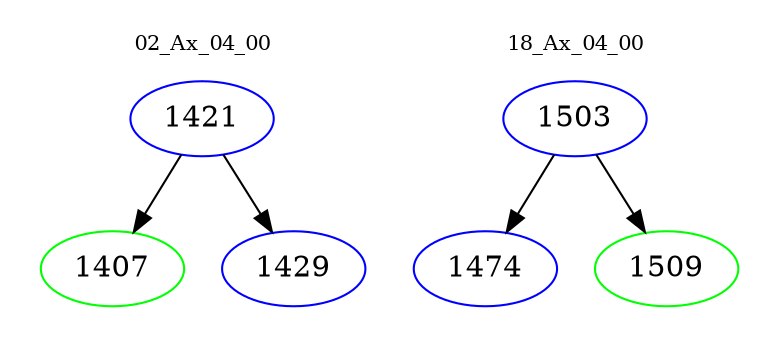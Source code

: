 digraph{
subgraph cluster_0 {
color = white
label = "02_Ax_04_00";
fontsize=10;
T0_1421 [label="1421", color="blue"]
T0_1421 -> T0_1407 [color="black"]
T0_1407 [label="1407", color="green"]
T0_1421 -> T0_1429 [color="black"]
T0_1429 [label="1429", color="blue"]
}
subgraph cluster_1 {
color = white
label = "18_Ax_04_00";
fontsize=10;
T1_1503 [label="1503", color="blue"]
T1_1503 -> T1_1474 [color="black"]
T1_1474 [label="1474", color="blue"]
T1_1503 -> T1_1509 [color="black"]
T1_1509 [label="1509", color="green"]
}
}
